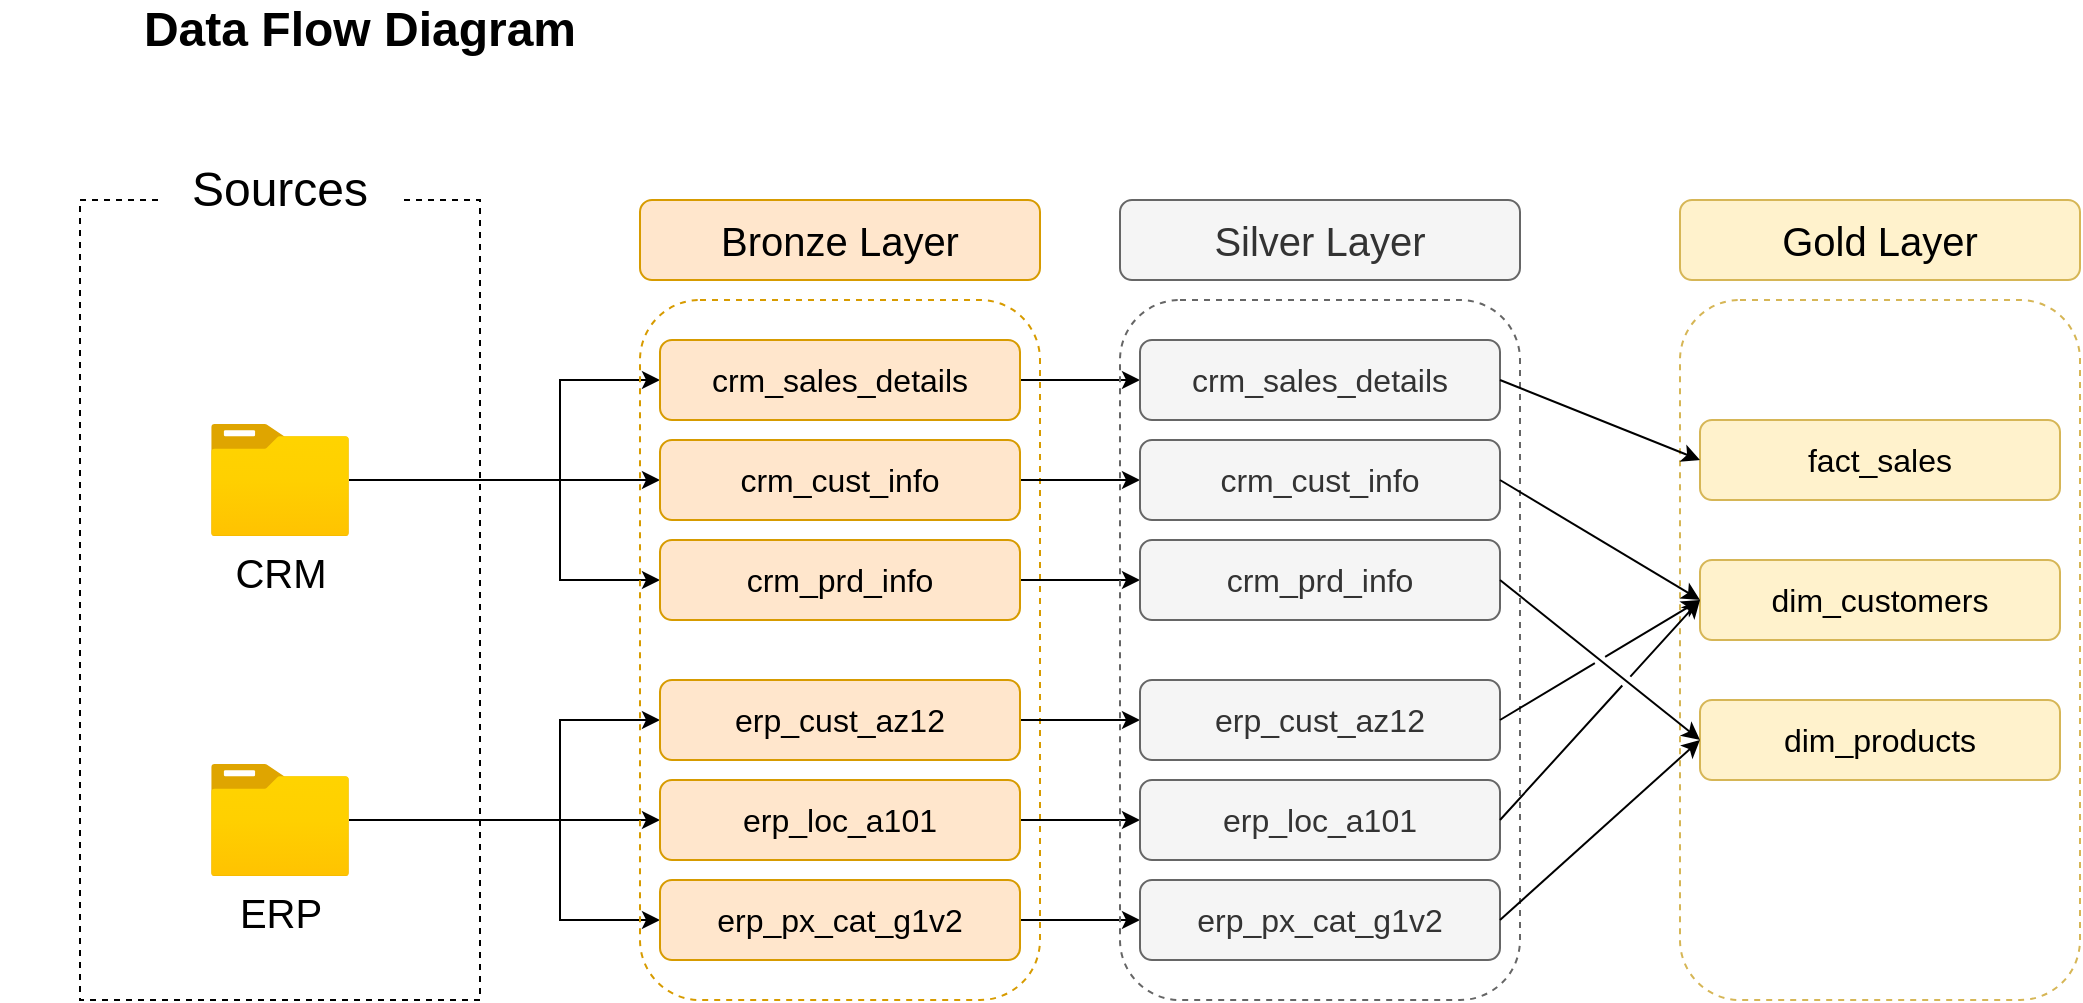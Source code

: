 <?xml version="1.0" encoding="UTF-8"?>
<mxfile version="26.0.16">
  <diagram id="HYwOI-OrHsb8uGeTo-9B" name="data_flow">
    <mxGraphModel dx="954" dy="639" grid="1" gridSize="10" guides="1" tooltips="1" connect="1" arrows="1" fold="1" page="1" pageScale="1" pageWidth="2339" pageHeight="3300" math="0" shadow="0">
      <root>
        <mxCell id="0" />
        <mxCell id="1" parent="0" />
        <mxCell id="FvARcLW0OSIUZbiYL4q2-1" value="" style="rounded=0;whiteSpace=wrap;html=1;fillColor=none;dashed=1;" parent="1" vertex="1">
          <mxGeometry x="80" y="140" width="200" height="400" as="geometry" />
        </mxCell>
        <mxCell id="FvARcLW0OSIUZbiYL4q2-2" value="&lt;font style=&quot;font-size: 24px;&quot;&gt;Sources&lt;/font&gt;" style="rounded=1;whiteSpace=wrap;html=1;fillColor=default;strokeColor=none;" parent="1" vertex="1">
          <mxGeometry x="120" y="120" width="120" height="30" as="geometry" />
        </mxCell>
        <mxCell id="FvARcLW0OSIUZbiYL4q2-16" style="edgeStyle=orthogonalEdgeStyle;rounded=0;orthogonalLoop=1;jettySize=auto;html=1;entryX=0;entryY=0.5;entryDx=0;entryDy=0;" parent="1" source="FvARcLW0OSIUZbiYL4q2-3" target="FvARcLW0OSIUZbiYL4q2-10" edge="1">
          <mxGeometry relative="1" as="geometry">
            <Array as="points">
              <mxPoint x="320" y="280" />
              <mxPoint x="320" y="230" />
            </Array>
          </mxGeometry>
        </mxCell>
        <mxCell id="FvARcLW0OSIUZbiYL4q2-17" style="edgeStyle=orthogonalEdgeStyle;rounded=0;orthogonalLoop=1;jettySize=auto;html=1;entryX=0;entryY=0.5;entryDx=0;entryDy=0;" parent="1" source="FvARcLW0OSIUZbiYL4q2-3" target="FvARcLW0OSIUZbiYL4q2-11" edge="1">
          <mxGeometry relative="1" as="geometry" />
        </mxCell>
        <mxCell id="FvARcLW0OSIUZbiYL4q2-18" style="edgeStyle=orthogonalEdgeStyle;rounded=0;orthogonalLoop=1;jettySize=auto;html=1;entryX=0;entryY=0.5;entryDx=0;entryDy=0;" parent="1" source="FvARcLW0OSIUZbiYL4q2-3" target="FvARcLW0OSIUZbiYL4q2-12" edge="1">
          <mxGeometry relative="1" as="geometry">
            <Array as="points">
              <mxPoint x="320" y="280" />
              <mxPoint x="320" y="330" />
            </Array>
          </mxGeometry>
        </mxCell>
        <mxCell id="FvARcLW0OSIUZbiYL4q2-3" value="&lt;font style=&quot;font-size: 20px;&quot;&gt;CRM&lt;/font&gt;" style="image;aspect=fixed;html=1;points=[];align=center;fontSize=12;image=img/lib/azure2/general/Folder_Blank.svg;" parent="1" vertex="1">
          <mxGeometry x="145.5" y="252" width="69" height="56.0" as="geometry" />
        </mxCell>
        <mxCell id="FvARcLW0OSIUZbiYL4q2-19" style="edgeStyle=orthogonalEdgeStyle;rounded=0;orthogonalLoop=1;jettySize=auto;html=1;entryX=0;entryY=0.5;entryDx=0;entryDy=0;" parent="1" source="FvARcLW0OSIUZbiYL4q2-4" target="FvARcLW0OSIUZbiYL4q2-13" edge="1">
          <mxGeometry relative="1" as="geometry">
            <Array as="points">
              <mxPoint x="320" y="450" />
              <mxPoint x="320" y="400" />
            </Array>
          </mxGeometry>
        </mxCell>
        <mxCell id="FvARcLW0OSIUZbiYL4q2-20" style="edgeStyle=orthogonalEdgeStyle;rounded=0;orthogonalLoop=1;jettySize=auto;html=1;entryX=0;entryY=0.5;entryDx=0;entryDy=0;" parent="1" source="FvARcLW0OSIUZbiYL4q2-4" target="FvARcLW0OSIUZbiYL4q2-14" edge="1">
          <mxGeometry relative="1" as="geometry" />
        </mxCell>
        <mxCell id="FvARcLW0OSIUZbiYL4q2-21" style="edgeStyle=orthogonalEdgeStyle;rounded=0;orthogonalLoop=1;jettySize=auto;html=1;entryX=0;entryY=0.5;entryDx=0;entryDy=0;" parent="1" source="FvARcLW0OSIUZbiYL4q2-4" target="FvARcLW0OSIUZbiYL4q2-15" edge="1">
          <mxGeometry relative="1" as="geometry">
            <Array as="points">
              <mxPoint x="320" y="450" />
              <mxPoint x="320" y="500" />
            </Array>
          </mxGeometry>
        </mxCell>
        <mxCell id="FvARcLW0OSIUZbiYL4q2-4" value="&lt;font style=&quot;font-size: 20px;&quot;&gt;ERP&lt;/font&gt;" style="image;aspect=fixed;html=1;points=[];align=center;fontSize=12;image=img/lib/azure2/general/Folder_Blank.svg;" parent="1" vertex="1">
          <mxGeometry x="145.5" y="422" width="69" height="56.0" as="geometry" />
        </mxCell>
        <mxCell id="FvARcLW0OSIUZbiYL4q2-8" value="" style="rounded=1;whiteSpace=wrap;html=1;fillColor=none;strokeColor=#d79b00;gradientColor=none;dashed=1;" parent="1" vertex="1">
          <mxGeometry x="360" y="190" width="200" height="350" as="geometry" />
        </mxCell>
        <mxCell id="FvARcLW0OSIUZbiYL4q2-9" value="&lt;font style=&quot;font-size: 20px;&quot;&gt;Bronze Layer&lt;/font&gt;" style="rounded=1;whiteSpace=wrap;html=1;fillColor=#ffe6cc;strokeColor=#d79b00;" parent="1" vertex="1">
          <mxGeometry x="360" y="140" width="200" height="40" as="geometry" />
        </mxCell>
        <mxCell id="JE7hz73XAV6RLR1QFSCe-15" style="edgeStyle=orthogonalEdgeStyle;rounded=0;orthogonalLoop=1;jettySize=auto;html=1;exitX=1;exitY=0.5;exitDx=0;exitDy=0;entryX=0;entryY=0.5;entryDx=0;entryDy=0;" parent="1" source="FvARcLW0OSIUZbiYL4q2-10" target="JE7hz73XAV6RLR1QFSCe-9" edge="1">
          <mxGeometry relative="1" as="geometry" />
        </mxCell>
        <mxCell id="FvARcLW0OSIUZbiYL4q2-10" value="&lt;font style=&quot;font-size: 16px;&quot;&gt;crm_sales_details&lt;/font&gt;" style="rounded=1;whiteSpace=wrap;html=1;fillColor=#ffe6cc;strokeColor=#d79b00;" parent="1" vertex="1">
          <mxGeometry x="370" y="210" width="180" height="40" as="geometry" />
        </mxCell>
        <mxCell id="JE7hz73XAV6RLR1QFSCe-16" style="edgeStyle=orthogonalEdgeStyle;rounded=0;orthogonalLoop=1;jettySize=auto;html=1;exitX=1;exitY=0.5;exitDx=0;exitDy=0;entryX=0;entryY=0.5;entryDx=0;entryDy=0;" parent="1" source="FvARcLW0OSIUZbiYL4q2-11" target="JE7hz73XAV6RLR1QFSCe-10" edge="1">
          <mxGeometry relative="1" as="geometry" />
        </mxCell>
        <mxCell id="FvARcLW0OSIUZbiYL4q2-11" value="&lt;font style=&quot;font-size: 16px;&quot;&gt;crm_cust_info&lt;/font&gt;" style="rounded=1;whiteSpace=wrap;html=1;fillColor=#ffe6cc;strokeColor=#d79b00;" parent="1" vertex="1">
          <mxGeometry x="370" y="260" width="180" height="40" as="geometry" />
        </mxCell>
        <mxCell id="JE7hz73XAV6RLR1QFSCe-17" style="edgeStyle=orthogonalEdgeStyle;rounded=0;orthogonalLoop=1;jettySize=auto;html=1;exitX=1;exitY=0.5;exitDx=0;exitDy=0;entryX=0;entryY=0.5;entryDx=0;entryDy=0;" parent="1" source="FvARcLW0OSIUZbiYL4q2-12" target="JE7hz73XAV6RLR1QFSCe-11" edge="1">
          <mxGeometry relative="1" as="geometry" />
        </mxCell>
        <mxCell id="FvARcLW0OSIUZbiYL4q2-12" value="&lt;font style=&quot;font-size: 16px;&quot;&gt;crm_prd_info&lt;/font&gt;" style="rounded=1;whiteSpace=wrap;html=1;fillColor=#ffe6cc;strokeColor=#d79b00;" parent="1" vertex="1">
          <mxGeometry x="370" y="310" width="180" height="40" as="geometry" />
        </mxCell>
        <mxCell id="JE7hz73XAV6RLR1QFSCe-18" style="edgeStyle=orthogonalEdgeStyle;rounded=0;orthogonalLoop=1;jettySize=auto;html=1;entryX=0;entryY=0.5;entryDx=0;entryDy=0;" parent="1" source="FvARcLW0OSIUZbiYL4q2-13" target="JE7hz73XAV6RLR1QFSCe-12" edge="1">
          <mxGeometry relative="1" as="geometry" />
        </mxCell>
        <mxCell id="FvARcLW0OSIUZbiYL4q2-13" value="&lt;font style=&quot;font-size: 16px;&quot;&gt;erp_cust_az12&lt;/font&gt;" style="rounded=1;whiteSpace=wrap;html=1;fillColor=#ffe6cc;strokeColor=#d79b00;" parent="1" vertex="1">
          <mxGeometry x="370" y="380" width="180" height="40" as="geometry" />
        </mxCell>
        <mxCell id="JE7hz73XAV6RLR1QFSCe-19" style="edgeStyle=orthogonalEdgeStyle;rounded=0;orthogonalLoop=1;jettySize=auto;html=1;entryX=0;entryY=0.5;entryDx=0;entryDy=0;" parent="1" source="FvARcLW0OSIUZbiYL4q2-14" target="JE7hz73XAV6RLR1QFSCe-13" edge="1">
          <mxGeometry relative="1" as="geometry" />
        </mxCell>
        <mxCell id="FvARcLW0OSIUZbiYL4q2-14" value="&lt;font style=&quot;font-size: 16px;&quot;&gt;erp_loc_a101&lt;/font&gt;" style="rounded=1;whiteSpace=wrap;html=1;fillColor=#ffe6cc;strokeColor=#d79b00;" parent="1" vertex="1">
          <mxGeometry x="370" y="430" width="180" height="40" as="geometry" />
        </mxCell>
        <mxCell id="JE7hz73XAV6RLR1QFSCe-20" style="edgeStyle=orthogonalEdgeStyle;rounded=0;orthogonalLoop=1;jettySize=auto;html=1;exitX=1;exitY=0.5;exitDx=0;exitDy=0;entryX=0;entryY=0.5;entryDx=0;entryDy=0;" parent="1" source="FvARcLW0OSIUZbiYL4q2-15" target="JE7hz73XAV6RLR1QFSCe-14" edge="1">
          <mxGeometry relative="1" as="geometry" />
        </mxCell>
        <mxCell id="FvARcLW0OSIUZbiYL4q2-15" value="&lt;font style=&quot;font-size: 16px;&quot;&gt;erp_px_cat_g1v2&lt;/font&gt;" style="rounded=1;whiteSpace=wrap;html=1;fillColor=#ffe6cc;strokeColor=#d79b00;" parent="1" vertex="1">
          <mxGeometry x="370" y="480" width="180" height="40" as="geometry" />
        </mxCell>
        <mxCell id="JE7hz73XAV6RLR1QFSCe-7" value="" style="rounded=1;whiteSpace=wrap;html=1;fillColor=none;strokeColor=#666666;dashed=1;fontColor=#333333;" parent="1" vertex="1">
          <mxGeometry x="600" y="190" width="200" height="350" as="geometry" />
        </mxCell>
        <mxCell id="JE7hz73XAV6RLR1QFSCe-8" value="&lt;font style=&quot;font-size: 20px;&quot;&gt;Silver Layer&lt;/font&gt;" style="rounded=1;whiteSpace=wrap;html=1;fillColor=#f5f5f5;strokeColor=#666666;fontColor=#333333;" parent="1" vertex="1">
          <mxGeometry x="600" y="140" width="200" height="40" as="geometry" />
        </mxCell>
        <mxCell id="JE7hz73XAV6RLR1QFSCe-9" value="&lt;font style=&quot;font-size: 16px;&quot;&gt;crm_sales_details&lt;/font&gt;" style="rounded=1;whiteSpace=wrap;html=1;fillColor=#f5f5f5;strokeColor=#666666;fontColor=#333333;" parent="1" vertex="1">
          <mxGeometry x="610" y="210" width="180" height="40" as="geometry" />
        </mxCell>
        <mxCell id="JE7hz73XAV6RLR1QFSCe-10" value="&lt;font style=&quot;font-size: 16px;&quot;&gt;crm_cust_info&lt;/font&gt;" style="rounded=1;whiteSpace=wrap;html=1;fillColor=#f5f5f5;strokeColor=#666666;fontColor=#333333;" parent="1" vertex="1">
          <mxGeometry x="610" y="260" width="180" height="40" as="geometry" />
        </mxCell>
        <mxCell id="JE7hz73XAV6RLR1QFSCe-11" value="&lt;font style=&quot;font-size: 16px;&quot;&gt;crm_prd_info&lt;/font&gt;" style="rounded=1;whiteSpace=wrap;html=1;fillColor=#f5f5f5;strokeColor=#666666;fontColor=#333333;" parent="1" vertex="1">
          <mxGeometry x="610" y="310" width="180" height="40" as="geometry" />
        </mxCell>
        <mxCell id="JE7hz73XAV6RLR1QFSCe-12" value="&lt;font style=&quot;font-size: 16px;&quot;&gt;erp_cust_az12&lt;/font&gt;" style="rounded=1;whiteSpace=wrap;html=1;fillColor=#f5f5f5;strokeColor=#666666;fontColor=#333333;" parent="1" vertex="1">
          <mxGeometry x="610" y="380" width="180" height="40" as="geometry" />
        </mxCell>
        <mxCell id="JE7hz73XAV6RLR1QFSCe-13" value="&lt;font style=&quot;font-size: 16px;&quot;&gt;erp_loc_a101&lt;/font&gt;" style="rounded=1;whiteSpace=wrap;html=1;fillColor=#f5f5f5;strokeColor=#666666;fontColor=#333333;" parent="1" vertex="1">
          <mxGeometry x="610" y="430" width="180" height="40" as="geometry" />
        </mxCell>
        <mxCell id="JE7hz73XAV6RLR1QFSCe-14" value="&lt;font style=&quot;font-size: 16px;&quot;&gt;erp_px_cat_g1v2&lt;/font&gt;" style="rounded=1;whiteSpace=wrap;html=1;fillColor=#f5f5f5;strokeColor=#666666;fontColor=#333333;" parent="1" vertex="1">
          <mxGeometry x="610" y="480" width="180" height="40" as="geometry" />
        </mxCell>
        <mxCell id="Iep9OjOWFDYvLwRJfRCH-1" value="&lt;span style=&quot;font-size: 24px;&quot;&gt;&lt;b&gt;Data Flow Diagram&lt;/b&gt;&lt;/span&gt;" style="text;html=1;align=center;verticalAlign=middle;whiteSpace=wrap;rounded=0;" parent="1" vertex="1">
          <mxGeometry x="40" y="40" width="360" height="30" as="geometry" />
        </mxCell>
        <mxCell id="rVHdGngKFmLxKRzwXHOP-1" value="" style="rounded=1;whiteSpace=wrap;html=1;fillColor=none;strokeColor=#d6b656;dashed=1;" parent="1" vertex="1">
          <mxGeometry x="880" y="190" width="200" height="350" as="geometry" />
        </mxCell>
        <mxCell id="rVHdGngKFmLxKRzwXHOP-2" value="&lt;font style=&quot;font-size: 20px;&quot;&gt;Gold Layer&lt;/font&gt;" style="rounded=1;whiteSpace=wrap;html=1;fillColor=#fff2cc;strokeColor=#d6b656;" parent="1" vertex="1">
          <mxGeometry x="880" y="140" width="200" height="40" as="geometry" />
        </mxCell>
        <mxCell id="rVHdGngKFmLxKRzwXHOP-3" value="&lt;font style=&quot;font-size: 16px;&quot;&gt;dim_customers&lt;/font&gt;" style="rounded=1;whiteSpace=wrap;html=1;fillColor=#fff2cc;strokeColor=#d6b656;" parent="1" vertex="1">
          <mxGeometry x="890" y="320" width="180" height="40" as="geometry" />
        </mxCell>
        <mxCell id="rVHdGngKFmLxKRzwXHOP-4" value="&lt;font style=&quot;font-size: 16px;&quot;&gt;dim_products&lt;/font&gt;" style="rounded=1;whiteSpace=wrap;html=1;fillColor=#fff2cc;strokeColor=#d6b656;" parent="1" vertex="1">
          <mxGeometry x="890" y="390" width="180" height="40" as="geometry" />
        </mxCell>
        <mxCell id="rVHdGngKFmLxKRzwXHOP-5" value="&lt;font style=&quot;font-size: 16px;&quot;&gt;fact_sales&lt;/font&gt;" style="rounded=1;whiteSpace=wrap;html=1;fillColor=#fff2cc;strokeColor=#d6b656;" parent="1" vertex="1">
          <mxGeometry x="890" y="250" width="180" height="40" as="geometry" />
        </mxCell>
        <mxCell id="GZwXvw1x1B_l-bJOg7XO-7" value="" style="endArrow=classic;html=1;rounded=0;exitX=1;exitY=0.5;exitDx=0;exitDy=0;entryX=0;entryY=0.5;entryDx=0;entryDy=0;jumpStyle=gap;" parent="1" source="JE7hz73XAV6RLR1QFSCe-9" target="rVHdGngKFmLxKRzwXHOP-5" edge="1">
          <mxGeometry width="50" height="50" relative="1" as="geometry">
            <mxPoint x="810" y="380" as="sourcePoint" />
            <mxPoint x="860" y="330" as="targetPoint" />
          </mxGeometry>
        </mxCell>
        <mxCell id="GZwXvw1x1B_l-bJOg7XO-8" value="" style="endArrow=classic;html=1;rounded=0;exitX=1;exitY=0.5;exitDx=0;exitDy=0;entryX=0;entryY=0.5;entryDx=0;entryDy=0;jumpStyle=gap;" parent="1" source="JE7hz73XAV6RLR1QFSCe-10" target="rVHdGngKFmLxKRzwXHOP-3" edge="1">
          <mxGeometry width="50" height="50" relative="1" as="geometry">
            <mxPoint x="800" y="240" as="sourcePoint" />
            <mxPoint x="900" y="280" as="targetPoint" />
          </mxGeometry>
        </mxCell>
        <mxCell id="GZwXvw1x1B_l-bJOg7XO-9" value="" style="endArrow=classic;html=1;rounded=0;exitX=1;exitY=0.5;exitDx=0;exitDy=0;entryX=0;entryY=0.5;entryDx=0;entryDy=0;jumpStyle=gap;" parent="1" source="JE7hz73XAV6RLR1QFSCe-11" target="rVHdGngKFmLxKRzwXHOP-4" edge="1">
          <mxGeometry width="50" height="50" relative="1" as="geometry">
            <mxPoint x="800" y="290" as="sourcePoint" />
            <mxPoint x="900" y="350" as="targetPoint" />
          </mxGeometry>
        </mxCell>
        <mxCell id="GZwXvw1x1B_l-bJOg7XO-10" value="" style="endArrow=classic;html=1;rounded=0;exitX=1;exitY=0.5;exitDx=0;exitDy=0;entryX=0;entryY=0.5;entryDx=0;entryDy=0;jumpStyle=gap;" parent="1" source="JE7hz73XAV6RLR1QFSCe-12" target="rVHdGngKFmLxKRzwXHOP-3" edge="1">
          <mxGeometry width="50" height="50" relative="1" as="geometry">
            <mxPoint x="800" y="340" as="sourcePoint" />
            <mxPoint x="900" y="420" as="targetPoint" />
          </mxGeometry>
        </mxCell>
        <mxCell id="GZwXvw1x1B_l-bJOg7XO-11" value="" style="endArrow=classic;html=1;rounded=0;exitX=1;exitY=0.5;exitDx=0;exitDy=0;entryX=0;entryY=0.5;entryDx=0;entryDy=0;jumpStyle=gap;" parent="1" source="JE7hz73XAV6RLR1QFSCe-13" target="rVHdGngKFmLxKRzwXHOP-3" edge="1">
          <mxGeometry width="50" height="50" relative="1" as="geometry">
            <mxPoint x="800" y="410" as="sourcePoint" />
            <mxPoint x="900" y="350" as="targetPoint" />
          </mxGeometry>
        </mxCell>
        <mxCell id="GZwXvw1x1B_l-bJOg7XO-12" value="" style="endArrow=classic;html=1;rounded=0;exitX=1;exitY=0.5;exitDx=0;exitDy=0;entryX=0;entryY=0.5;entryDx=0;entryDy=0;jumpStyle=gap;" parent="1" source="JE7hz73XAV6RLR1QFSCe-14" target="rVHdGngKFmLxKRzwXHOP-4" edge="1">
          <mxGeometry width="50" height="50" relative="1" as="geometry">
            <mxPoint x="800" y="460" as="sourcePoint" />
            <mxPoint x="900" y="350" as="targetPoint" />
          </mxGeometry>
        </mxCell>
      </root>
    </mxGraphModel>
  </diagram>
</mxfile>
